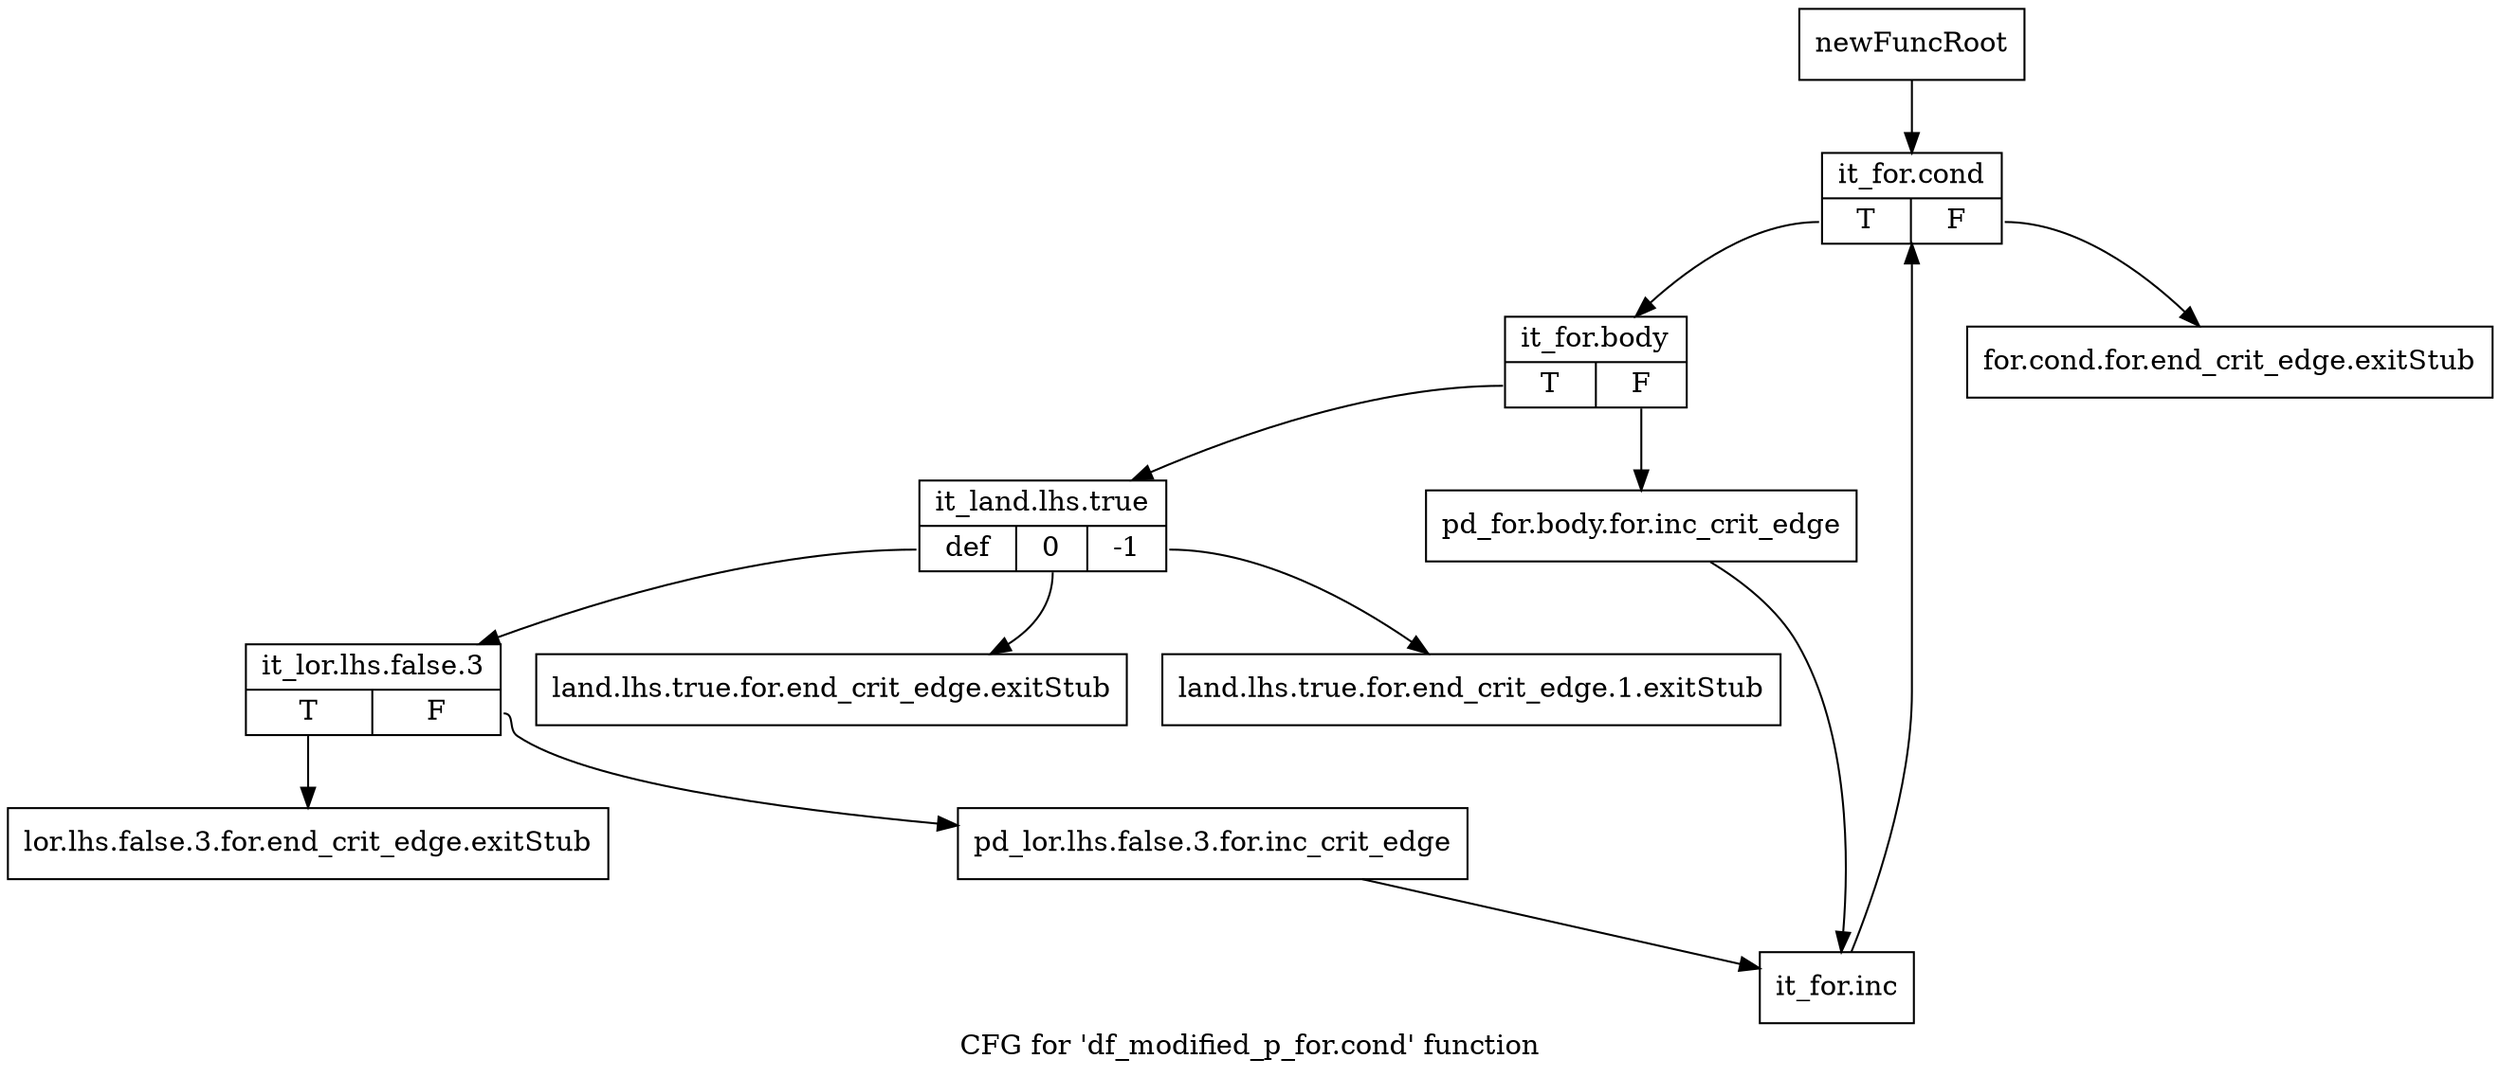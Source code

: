 digraph "CFG for 'df_modified_p_for.cond' function" {
	label="CFG for 'df_modified_p_for.cond' function";

	Node0xaac7410 [shape=record,label="{newFuncRoot}"];
	Node0xaac7410 -> Node0xaac75a0;
	Node0xaac7460 [shape=record,label="{for.cond.for.end_crit_edge.exitStub}"];
	Node0xaac74b0 [shape=record,label="{land.lhs.true.for.end_crit_edge.exitStub}"];
	Node0xaac7500 [shape=record,label="{land.lhs.true.for.end_crit_edge.1.exitStub}"];
	Node0xaac7550 [shape=record,label="{lor.lhs.false.3.for.end_crit_edge.exitStub}"];
	Node0xaac75a0 [shape=record,label="{it_for.cond|{<s0>T|<s1>F}}"];
	Node0xaac75a0:s0 -> Node0xaac75f0;
	Node0xaac75a0:s1 -> Node0xaac7460;
	Node0xaac75f0 [shape=record,label="{it_for.body|{<s0>T|<s1>F}}"];
	Node0xaac75f0:s0 -> Node0xaac7690;
	Node0xaac75f0:s1 -> Node0xaac7640;
	Node0xaac7640 [shape=record,label="{pd_for.body.for.inc_crit_edge}"];
	Node0xaac7640 -> Node0xaac7780;
	Node0xaac7690 [shape=record,label="{it_land.lhs.true|{<s0>def|<s1>0|<s2>-1}}"];
	Node0xaac7690:s0 -> Node0xaac76e0;
	Node0xaac7690:s1 -> Node0xaac74b0;
	Node0xaac7690:s2 -> Node0xaac7500;
	Node0xaac76e0 [shape=record,label="{it_lor.lhs.false.3|{<s0>T|<s1>F}}"];
	Node0xaac76e0:s0 -> Node0xaac7550;
	Node0xaac76e0:s1 -> Node0xaac7730;
	Node0xaac7730 [shape=record,label="{pd_lor.lhs.false.3.for.inc_crit_edge}"];
	Node0xaac7730 -> Node0xaac7780;
	Node0xaac7780 [shape=record,label="{it_for.inc}"];
	Node0xaac7780 -> Node0xaac75a0;
}
